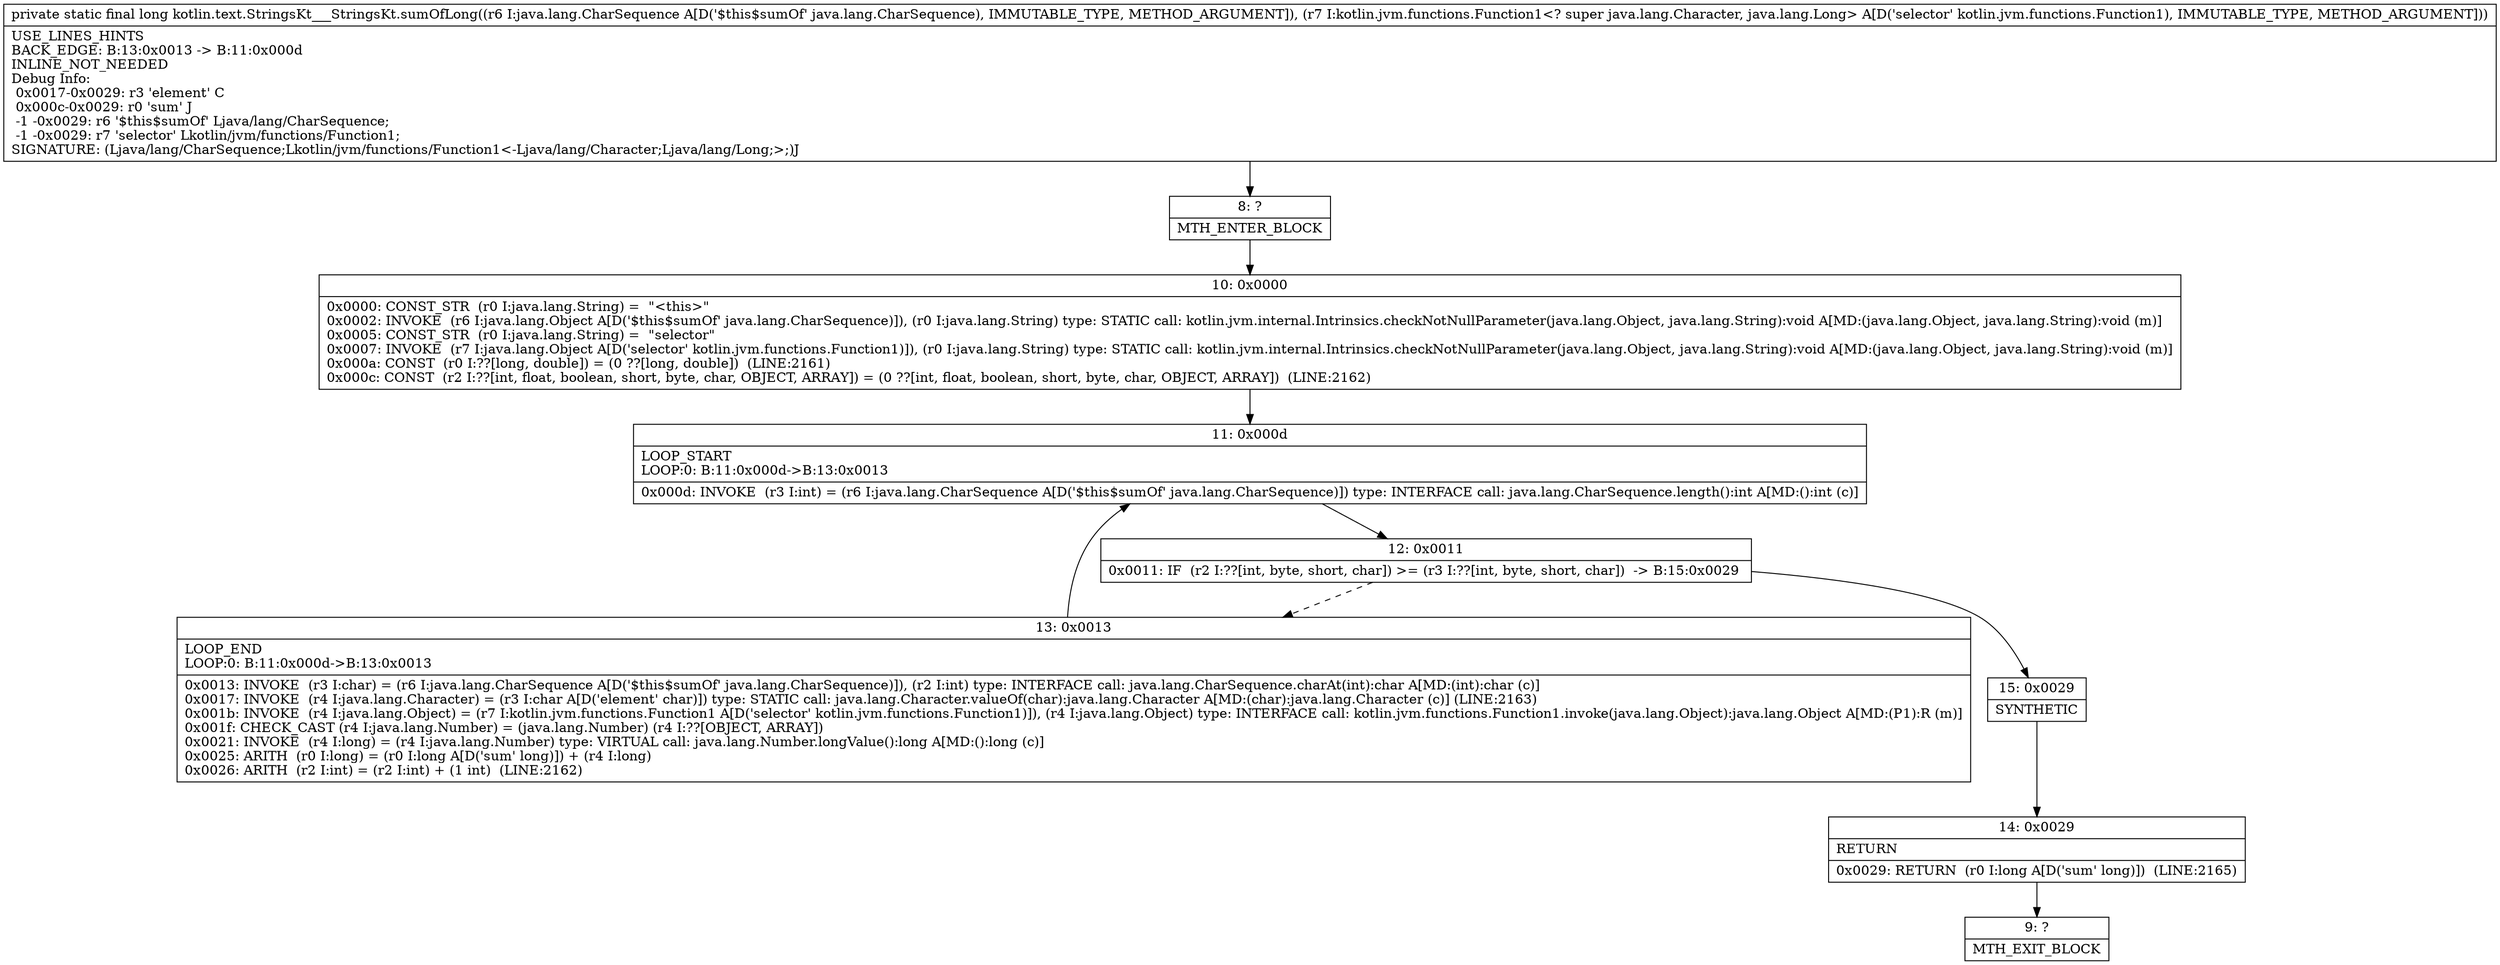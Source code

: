 digraph "CFG forkotlin.text.StringsKt___StringsKt.sumOfLong(Ljava\/lang\/CharSequence;Lkotlin\/jvm\/functions\/Function1;)J" {
Node_8 [shape=record,label="{8\:\ ?|MTH_ENTER_BLOCK\l}"];
Node_10 [shape=record,label="{10\:\ 0x0000|0x0000: CONST_STR  (r0 I:java.lang.String) =  \"\<this\>\" \l0x0002: INVOKE  (r6 I:java.lang.Object A[D('$this$sumOf' java.lang.CharSequence)]), (r0 I:java.lang.String) type: STATIC call: kotlin.jvm.internal.Intrinsics.checkNotNullParameter(java.lang.Object, java.lang.String):void A[MD:(java.lang.Object, java.lang.String):void (m)]\l0x0005: CONST_STR  (r0 I:java.lang.String) =  \"selector\" \l0x0007: INVOKE  (r7 I:java.lang.Object A[D('selector' kotlin.jvm.functions.Function1)]), (r0 I:java.lang.String) type: STATIC call: kotlin.jvm.internal.Intrinsics.checkNotNullParameter(java.lang.Object, java.lang.String):void A[MD:(java.lang.Object, java.lang.String):void (m)]\l0x000a: CONST  (r0 I:??[long, double]) = (0 ??[long, double])  (LINE:2161)\l0x000c: CONST  (r2 I:??[int, float, boolean, short, byte, char, OBJECT, ARRAY]) = (0 ??[int, float, boolean, short, byte, char, OBJECT, ARRAY])  (LINE:2162)\l}"];
Node_11 [shape=record,label="{11\:\ 0x000d|LOOP_START\lLOOP:0: B:11:0x000d\-\>B:13:0x0013\l|0x000d: INVOKE  (r3 I:int) = (r6 I:java.lang.CharSequence A[D('$this$sumOf' java.lang.CharSequence)]) type: INTERFACE call: java.lang.CharSequence.length():int A[MD:():int (c)]\l}"];
Node_12 [shape=record,label="{12\:\ 0x0011|0x0011: IF  (r2 I:??[int, byte, short, char]) \>= (r3 I:??[int, byte, short, char])  \-\> B:15:0x0029 \l}"];
Node_13 [shape=record,label="{13\:\ 0x0013|LOOP_END\lLOOP:0: B:11:0x000d\-\>B:13:0x0013\l|0x0013: INVOKE  (r3 I:char) = (r6 I:java.lang.CharSequence A[D('$this$sumOf' java.lang.CharSequence)]), (r2 I:int) type: INTERFACE call: java.lang.CharSequence.charAt(int):char A[MD:(int):char (c)]\l0x0017: INVOKE  (r4 I:java.lang.Character) = (r3 I:char A[D('element' char)]) type: STATIC call: java.lang.Character.valueOf(char):java.lang.Character A[MD:(char):java.lang.Character (c)] (LINE:2163)\l0x001b: INVOKE  (r4 I:java.lang.Object) = (r7 I:kotlin.jvm.functions.Function1 A[D('selector' kotlin.jvm.functions.Function1)]), (r4 I:java.lang.Object) type: INTERFACE call: kotlin.jvm.functions.Function1.invoke(java.lang.Object):java.lang.Object A[MD:(P1):R (m)]\l0x001f: CHECK_CAST (r4 I:java.lang.Number) = (java.lang.Number) (r4 I:??[OBJECT, ARRAY]) \l0x0021: INVOKE  (r4 I:long) = (r4 I:java.lang.Number) type: VIRTUAL call: java.lang.Number.longValue():long A[MD:():long (c)]\l0x0025: ARITH  (r0 I:long) = (r0 I:long A[D('sum' long)]) + (r4 I:long) \l0x0026: ARITH  (r2 I:int) = (r2 I:int) + (1 int)  (LINE:2162)\l}"];
Node_15 [shape=record,label="{15\:\ 0x0029|SYNTHETIC\l}"];
Node_14 [shape=record,label="{14\:\ 0x0029|RETURN\l|0x0029: RETURN  (r0 I:long A[D('sum' long)])  (LINE:2165)\l}"];
Node_9 [shape=record,label="{9\:\ ?|MTH_EXIT_BLOCK\l}"];
MethodNode[shape=record,label="{private static final long kotlin.text.StringsKt___StringsKt.sumOfLong((r6 I:java.lang.CharSequence A[D('$this$sumOf' java.lang.CharSequence), IMMUTABLE_TYPE, METHOD_ARGUMENT]), (r7 I:kotlin.jvm.functions.Function1\<? super java.lang.Character, java.lang.Long\> A[D('selector' kotlin.jvm.functions.Function1), IMMUTABLE_TYPE, METHOD_ARGUMENT]))  | USE_LINES_HINTS\lBACK_EDGE: B:13:0x0013 \-\> B:11:0x000d\lINLINE_NOT_NEEDED\lDebug Info:\l  0x0017\-0x0029: r3 'element' C\l  0x000c\-0x0029: r0 'sum' J\l  \-1 \-0x0029: r6 '$this$sumOf' Ljava\/lang\/CharSequence;\l  \-1 \-0x0029: r7 'selector' Lkotlin\/jvm\/functions\/Function1;\lSIGNATURE: (Ljava\/lang\/CharSequence;Lkotlin\/jvm\/functions\/Function1\<\-Ljava\/lang\/Character;Ljava\/lang\/Long;\>;)J\l}"];
MethodNode -> Node_8;Node_8 -> Node_10;
Node_10 -> Node_11;
Node_11 -> Node_12;
Node_12 -> Node_13[style=dashed];
Node_12 -> Node_15;
Node_13 -> Node_11;
Node_15 -> Node_14;
Node_14 -> Node_9;
}

